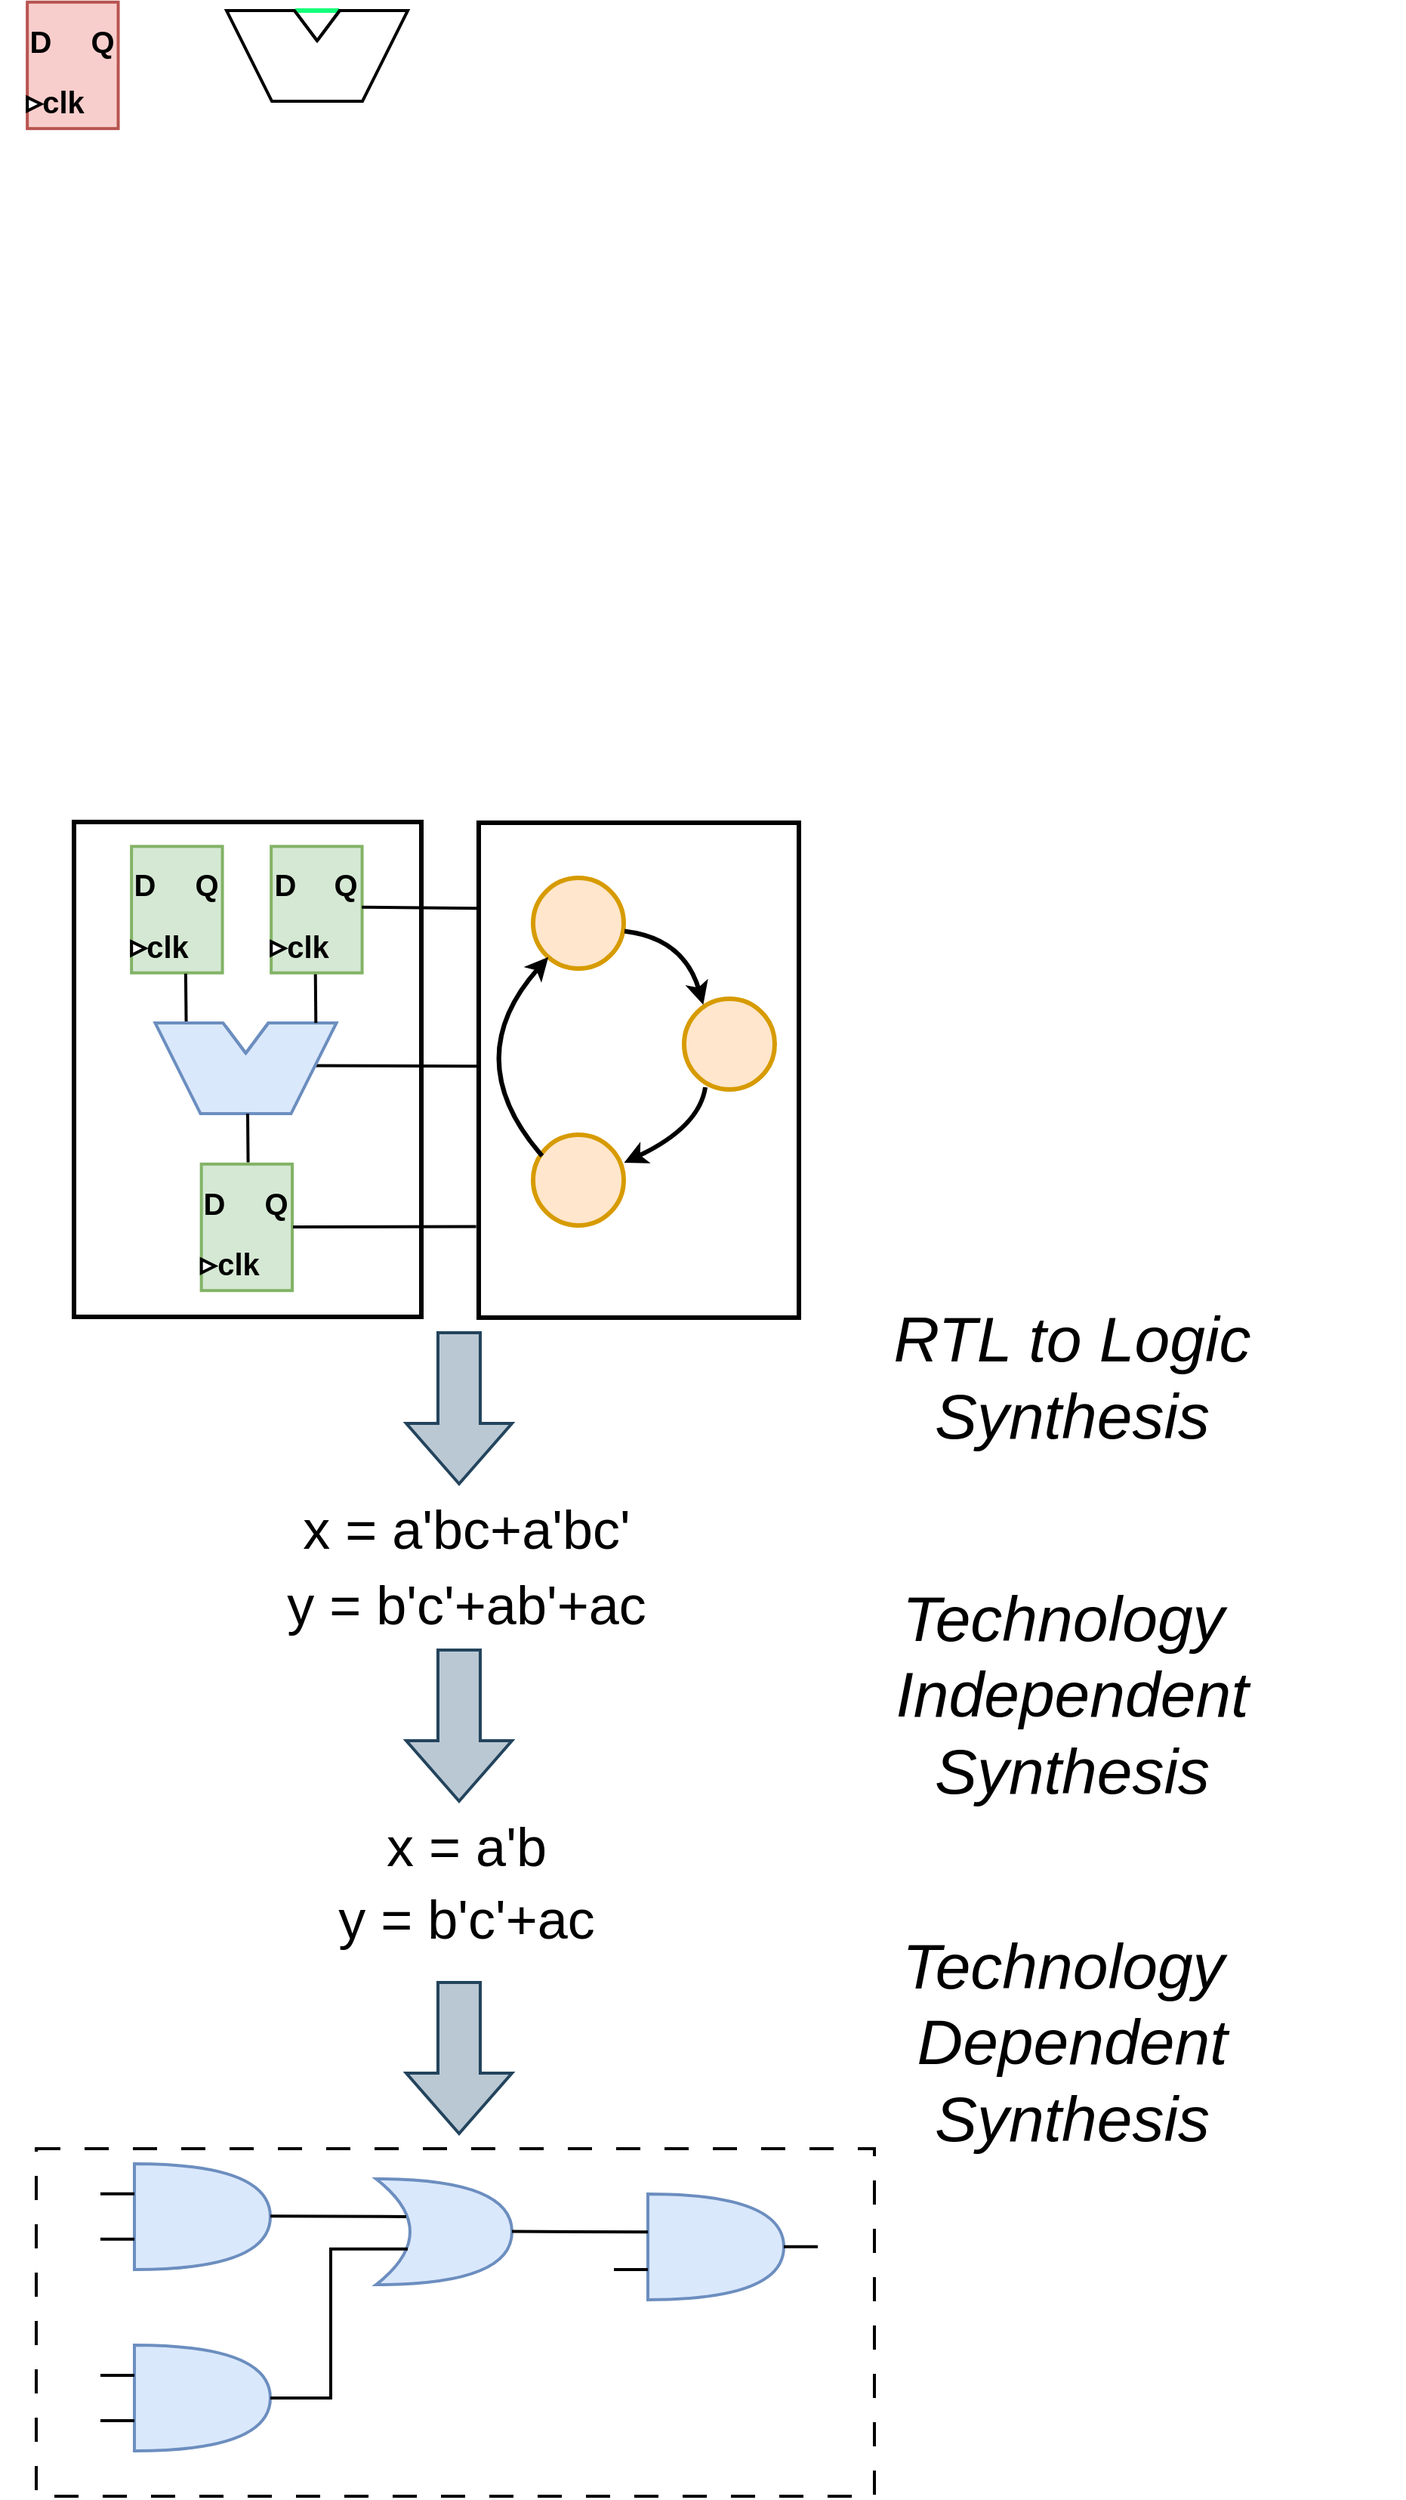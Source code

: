 <mxfile version="24.2.3" type="github">
  <diagram name="第 1 页" id="q-j6vuq5w8XLsUYLvh6M">
    <mxGraphModel dx="2375" dy="2027" grid="1" gridSize="10" guides="1" tooltips="1" connect="1" arrows="1" fold="1" page="1" pageScale="1" pageWidth="800" pageHeight="680" math="0" shadow="0">
      <root>
        <mxCell id="0" />
        <mxCell id="1" parent="0" />
        <mxCell id="Zr5mx6mt9YZKuDAXMMV7-150" value="" style="rounded=0;whiteSpace=wrap;html=1;dashed=1;dashPattern=8 8;strokeWidth=2;" vertex="1" parent="1">
          <mxGeometry x="74" y="890" width="555" height="230" as="geometry" />
        </mxCell>
        <mxCell id="Zr5mx6mt9YZKuDAXMMV7-11" value="" style="group;fontFamily=Helvetica;" vertex="1" connectable="0" parent="1">
          <mxGeometry x="50" y="-530" width="95" height="82.5" as="geometry" />
        </mxCell>
        <mxCell id="Zr5mx6mt9YZKuDAXMMV7-1" value="" style="rounded=0;whiteSpace=wrap;html=1;rotation=90;strokeWidth=2;fontFamily=Helvetica;fillColor=#f8cecc;strokeColor=#b85450;" vertex="1" parent="Zr5mx6mt9YZKuDAXMMV7-11">
          <mxGeometry x="6.333" y="11.149" width="83.69" height="60.203" as="geometry" />
        </mxCell>
        <mxCell id="Zr5mx6mt9YZKuDAXMMV7-2" value="&lt;font size=&quot;1&quot;&gt;&lt;b style=&quot;font-size: 20px;&quot;&gt;D&lt;/b&gt;&lt;/font&gt;" style="text;html=1;strokeColor=none;fillColor=none;align=center;verticalAlign=middle;whiteSpace=wrap;rounded=0;strokeWidth=2;fontFamily=Helvetica;" vertex="1" parent="Zr5mx6mt9YZKuDAXMMV7-11">
          <mxGeometry y="11.149" width="54.286" height="26.757" as="geometry" />
        </mxCell>
        <mxCell id="Zr5mx6mt9YZKuDAXMMV7-3" value="&lt;font size=&quot;1&quot;&gt;&lt;b style=&quot;font-size: 20px;&quot;&gt;Q&lt;/b&gt;&lt;/font&gt;" style="text;html=1;strokeColor=none;fillColor=none;align=center;verticalAlign=middle;whiteSpace=wrap;rounded=0;strokeWidth=2;fontFamily=Helvetica;" vertex="1" parent="Zr5mx6mt9YZKuDAXMMV7-11">
          <mxGeometry x="40.714" y="11.149" width="54.286" height="26.757" as="geometry" />
        </mxCell>
        <mxCell id="Zr5mx6mt9YZKuDAXMMV7-4" value="" style="triangle;whiteSpace=wrap;html=1;strokeWidth=2;fontFamily=Helvetica;" vertex="1" parent="Zr5mx6mt9YZKuDAXMMV7-11">
          <mxGeometry x="18.095" y="62.432" width="9.048" height="8.919" as="geometry" />
        </mxCell>
        <mxCell id="Zr5mx6mt9YZKuDAXMMV7-5" value="&lt;font size=&quot;1&quot;&gt;&lt;b style=&quot;font-size: 20px;&quot;&gt;clk&lt;/b&gt;&lt;/font&gt;" style="text;html=1;strokeColor=none;fillColor=none;align=center;verticalAlign=middle;whiteSpace=wrap;rounded=0;strokeWidth=2;fontFamily=Helvetica;" vertex="1" parent="Zr5mx6mt9YZKuDAXMMV7-11">
          <mxGeometry x="15.381" y="51.73" width="54.286" height="26.757" as="geometry" />
        </mxCell>
        <mxCell id="Zr5mx6mt9YZKuDAXMMV7-30" value="" style="rounded=0;whiteSpace=wrap;html=1;strokeWidth=3;fontFamily=Helvetica;" vertex="1" parent="1">
          <mxGeometry x="367" y="12.5" width="212" height="327.5" as="geometry" />
        </mxCell>
        <mxCell id="Zr5mx6mt9YZKuDAXMMV7-31" value="" style="ellipse;whiteSpace=wrap;html=1;aspect=fixed;fillColor=#ffe6cc;strokeColor=#d79b00;strokeWidth=3;fontFamily=Helvetica;" vertex="1" parent="1">
          <mxGeometry x="403" y="49" width="60" height="60" as="geometry" />
        </mxCell>
        <mxCell id="Zr5mx6mt9YZKuDAXMMV7-32" value="" style="ellipse;whiteSpace=wrap;html=1;aspect=fixed;fillColor=#ffe6cc;strokeColor=#d79b00;strokeWidth=3;fontFamily=Helvetica;" vertex="1" parent="1">
          <mxGeometry x="503" y="129" width="60" height="60" as="geometry" />
        </mxCell>
        <mxCell id="Zr5mx6mt9YZKuDAXMMV7-33" value="" style="ellipse;whiteSpace=wrap;html=1;aspect=fixed;fillColor=#ffe6cc;strokeColor=#d79b00;strokeWidth=3;fontFamily=Helvetica;" vertex="1" parent="1">
          <mxGeometry x="403" y="219" width="60" height="60" as="geometry" />
        </mxCell>
        <mxCell id="Zr5mx6mt9YZKuDAXMMV7-40" value="" style="curved=1;endArrow=classic;html=1;rounded=0;strokeWidth=3;exitX=0.427;exitY=1.016;exitDx=0;exitDy=0;exitPerimeter=0;fontFamily=Helvetica;" edge="1" parent="1" target="Zr5mx6mt9YZKuDAXMMV7-31">
          <mxGeometry width="50" height="50" relative="1" as="geometry">
            <mxPoint x="409" y="233" as="sourcePoint" />
            <mxPoint x="319" y="85" as="targetPoint" />
            <Array as="points">
              <mxPoint x="353" y="169" />
            </Array>
          </mxGeometry>
        </mxCell>
        <mxCell id="Zr5mx6mt9YZKuDAXMMV7-41" value="" style="curved=1;endArrow=classic;html=1;rounded=0;strokeWidth=3;exitX=1.009;exitY=0.588;exitDx=0;exitDy=0;exitPerimeter=0;entryX=0.211;entryY=0.066;entryDx=0;entryDy=0;entryPerimeter=0;fontFamily=Helvetica;" edge="1" parent="1" source="Zr5mx6mt9YZKuDAXMMV7-31" target="Zr5mx6mt9YZKuDAXMMV7-32">
          <mxGeometry width="50" height="50" relative="1" as="geometry">
            <mxPoint x="529" y="131" as="sourcePoint" />
            <mxPoint x="533" y="-1" as="targetPoint" />
            <Array as="points">
              <mxPoint x="503" y="89" />
            </Array>
          </mxGeometry>
        </mxCell>
        <mxCell id="Zr5mx6mt9YZKuDAXMMV7-42" value="" style="curved=1;endArrow=classic;html=1;rounded=0;strokeWidth=3;exitX=0.234;exitY=0.976;exitDx=0;exitDy=0;exitPerimeter=0;entryX=1.004;entryY=0.308;entryDx=0;entryDy=0;entryPerimeter=0;fontFamily=Helvetica;" edge="1" parent="1" source="Zr5mx6mt9YZKuDAXMMV7-32" target="Zr5mx6mt9YZKuDAXMMV7-33">
          <mxGeometry width="50" height="50" relative="1" as="geometry">
            <mxPoint x="474" y="209" as="sourcePoint" />
            <mxPoint x="526" y="258" as="targetPoint" />
            <Array as="points">
              <mxPoint x="513" y="214" />
            </Array>
          </mxGeometry>
        </mxCell>
        <mxCell id="Zr5mx6mt9YZKuDAXMMV7-43" value="" style="html=1;shadow=0;dashed=0;align=center;verticalAlign=middle;shape=mxgraph.arrows2.arrow;dy=0.6;dx=40;direction=south;notch=0;fillColor=#bac8d3;strokeColor=#23445d;strokeWidth=2;fontFamily=Helvetica;" vertex="1" parent="1">
          <mxGeometry x="319" y="350" width="70" height="100" as="geometry" />
        </mxCell>
        <mxCell id="Zr5mx6mt9YZKuDAXMMV7-66" value="" style="group;fontFamily=Helvetica;" vertex="1" connectable="0" parent="1">
          <mxGeometry x="119" y="28.75" width="210" height="308.75" as="geometry" />
        </mxCell>
        <mxCell id="Zr5mx6mt9YZKuDAXMMV7-121" value="" style="rounded=0;whiteSpace=wrap;html=1;strokeWidth=3;fontFamily=Helvetica;" vertex="1" parent="Zr5mx6mt9YZKuDAXMMV7-66">
          <mxGeometry x="-20" y="-16.75" width="230" height="327.5" as="geometry" />
        </mxCell>
        <mxCell id="Zr5mx6mt9YZKuDAXMMV7-67" value="" style="rounded=0;whiteSpace=wrap;html=1;rotation=90;strokeWidth=2;fontFamily=Helvetica;fillColor=#d5e8d4;strokeColor=#82b366;" vertex="1" parent="Zr5mx6mt9YZKuDAXMMV7-66">
          <mxGeometry x="6.333" y="11.149" width="83.69" height="60.203" as="geometry" />
        </mxCell>
        <mxCell id="Zr5mx6mt9YZKuDAXMMV7-68" value="&lt;font size=&quot;1&quot;&gt;&lt;b style=&quot;font-size: 20px;&quot;&gt;D&lt;/b&gt;&lt;/font&gt;" style="text;html=1;strokeColor=none;fillColor=none;align=center;verticalAlign=middle;whiteSpace=wrap;rounded=0;strokeWidth=2;fontFamily=Helvetica;" vertex="1" parent="Zr5mx6mt9YZKuDAXMMV7-66">
          <mxGeometry y="11.149" width="54.286" height="26.757" as="geometry" />
        </mxCell>
        <mxCell id="Zr5mx6mt9YZKuDAXMMV7-69" value="&lt;font size=&quot;1&quot;&gt;&lt;b style=&quot;font-size: 20px;&quot;&gt;Q&lt;/b&gt;&lt;/font&gt;" style="text;html=1;strokeColor=none;fillColor=none;align=center;verticalAlign=middle;whiteSpace=wrap;rounded=0;strokeWidth=2;fontFamily=Helvetica;" vertex="1" parent="Zr5mx6mt9YZKuDAXMMV7-66">
          <mxGeometry x="40.714" y="11.149" width="54.286" height="26.757" as="geometry" />
        </mxCell>
        <mxCell id="Zr5mx6mt9YZKuDAXMMV7-70" value="" style="triangle;whiteSpace=wrap;html=1;strokeWidth=2;fontFamily=Helvetica;" vertex="1" parent="Zr5mx6mt9YZKuDAXMMV7-66">
          <mxGeometry x="18.095" y="62.432" width="9.048" height="8.919" as="geometry" />
        </mxCell>
        <mxCell id="Zr5mx6mt9YZKuDAXMMV7-71" value="&lt;font size=&quot;1&quot;&gt;&lt;b style=&quot;font-size: 20px;&quot;&gt;clk&lt;/b&gt;&lt;/font&gt;" style="text;html=1;strokeColor=none;fillColor=none;align=center;verticalAlign=middle;whiteSpace=wrap;rounded=0;strokeWidth=2;fontFamily=Helvetica;" vertex="1" parent="Zr5mx6mt9YZKuDAXMMV7-66">
          <mxGeometry x="15.381" y="51.73" width="54.286" height="26.757" as="geometry" />
        </mxCell>
        <mxCell id="Zr5mx6mt9YZKuDAXMMV7-118" value="" style="endArrow=none;html=1;rounded=0;endSize=6;strokeWidth=2;entryX=0.82;entryY=0.974;entryDx=0;entryDy=0;entryPerimeter=0;exitX=1.006;exitY=0.404;exitDx=0;exitDy=0;exitPerimeter=0;fontFamily=Helvetica;" edge="1" parent="Zr5mx6mt9YZKuDAXMMV7-66" source="Zr5mx6mt9YZKuDAXMMV7-67">
          <mxGeometry width="50" height="50" relative="1" as="geometry">
            <mxPoint x="55.005" y="82.5" as="sourcePoint" />
            <mxPoint x="54.29" y="116.21" as="targetPoint" />
          </mxGeometry>
        </mxCell>
        <mxCell id="Zr5mx6mt9YZKuDAXMMV7-123" value="" style="endArrow=none;html=1;rounded=0;endSize=6;strokeWidth=2;exitX=-0.004;exitY=0.492;exitDx=0;exitDy=0;exitPerimeter=0;entryX=0.481;entryY=0.002;entryDx=0;entryDy=0;entryPerimeter=0;fontFamily=Helvetica;" edge="1" parent="Zr5mx6mt9YZKuDAXMMV7-66" source="Zr5mx6mt9YZKuDAXMMV7-30">
          <mxGeometry width="50" height="50" relative="1" as="geometry">
            <mxPoint x="308" y="145.5" as="sourcePoint" />
            <mxPoint x="140" y="144.5" as="targetPoint" />
          </mxGeometry>
        </mxCell>
        <mxCell id="Zr5mx6mt9YZKuDAXMMV7-80" value="" style="group;fontFamily=Helvetica;" vertex="1" connectable="0" parent="1">
          <mxGeometry x="211.5" y="28.75" width="95" height="82.5" as="geometry" />
        </mxCell>
        <mxCell id="Zr5mx6mt9YZKuDAXMMV7-81" value="" style="rounded=0;whiteSpace=wrap;html=1;rotation=90;strokeWidth=2;fontFamily=Helvetica;fillColor=#d5e8d4;strokeColor=#82b366;" vertex="1" parent="Zr5mx6mt9YZKuDAXMMV7-80">
          <mxGeometry x="6.333" y="11.149" width="83.69" height="60.203" as="geometry" />
        </mxCell>
        <mxCell id="Zr5mx6mt9YZKuDAXMMV7-82" value="&lt;font size=&quot;1&quot;&gt;&lt;b style=&quot;font-size: 20px;&quot;&gt;D&lt;/b&gt;&lt;/font&gt;" style="text;html=1;strokeColor=none;fillColor=none;align=center;verticalAlign=middle;whiteSpace=wrap;rounded=0;strokeWidth=2;fontFamily=Helvetica;" vertex="1" parent="Zr5mx6mt9YZKuDAXMMV7-80">
          <mxGeometry y="11.149" width="54.286" height="26.757" as="geometry" />
        </mxCell>
        <mxCell id="Zr5mx6mt9YZKuDAXMMV7-83" value="&lt;font size=&quot;1&quot;&gt;&lt;b style=&quot;font-size: 20px;&quot;&gt;Q&lt;/b&gt;&lt;/font&gt;" style="text;html=1;strokeColor=none;fillColor=none;align=center;verticalAlign=middle;whiteSpace=wrap;rounded=0;strokeWidth=2;fontFamily=Helvetica;" vertex="1" parent="Zr5mx6mt9YZKuDAXMMV7-80">
          <mxGeometry x="40.714" y="11.149" width="54.286" height="26.757" as="geometry" />
        </mxCell>
        <mxCell id="Zr5mx6mt9YZKuDAXMMV7-84" value="" style="triangle;whiteSpace=wrap;html=1;strokeWidth=2;fontFamily=Helvetica;" vertex="1" parent="Zr5mx6mt9YZKuDAXMMV7-80">
          <mxGeometry x="18.095" y="62.432" width="9.048" height="8.919" as="geometry" />
        </mxCell>
        <mxCell id="Zr5mx6mt9YZKuDAXMMV7-85" value="&lt;font size=&quot;1&quot;&gt;&lt;b style=&quot;font-size: 20px;&quot;&gt;clk&lt;/b&gt;&lt;/font&gt;" style="text;html=1;strokeColor=none;fillColor=none;align=center;verticalAlign=middle;whiteSpace=wrap;rounded=0;strokeWidth=2;fontFamily=Helvetica;" vertex="1" parent="Zr5mx6mt9YZKuDAXMMV7-80">
          <mxGeometry x="15.381" y="51.73" width="54.286" height="26.757" as="geometry" />
        </mxCell>
        <mxCell id="Zr5mx6mt9YZKuDAXMMV7-87" value="" style="group;fontFamily=Helvetica;" vertex="1" connectable="0" parent="1">
          <mxGeometry x="165.25" y="239" width="95" height="82.5" as="geometry" />
        </mxCell>
        <mxCell id="Zr5mx6mt9YZKuDAXMMV7-88" value="" style="rounded=0;whiteSpace=wrap;html=1;rotation=90;strokeWidth=2;fontFamily=Helvetica;fillColor=#d5e8d4;strokeColor=#82b366;" vertex="1" parent="Zr5mx6mt9YZKuDAXMMV7-87">
          <mxGeometry x="6.333" y="11.149" width="83.69" height="60.203" as="geometry" />
        </mxCell>
        <mxCell id="Zr5mx6mt9YZKuDAXMMV7-89" value="&lt;font size=&quot;1&quot;&gt;&lt;b style=&quot;font-size: 20px;&quot;&gt;D&lt;/b&gt;&lt;/font&gt;" style="text;html=1;strokeColor=none;fillColor=none;align=center;verticalAlign=middle;whiteSpace=wrap;rounded=0;strokeWidth=2;fontFamily=Helvetica;" vertex="1" parent="Zr5mx6mt9YZKuDAXMMV7-87">
          <mxGeometry y="11.149" width="54.286" height="26.757" as="geometry" />
        </mxCell>
        <mxCell id="Zr5mx6mt9YZKuDAXMMV7-90" value="&lt;font size=&quot;1&quot;&gt;&lt;b style=&quot;font-size: 20px;&quot;&gt;Q&lt;/b&gt;&lt;/font&gt;" style="text;html=1;strokeColor=none;fillColor=none;align=center;verticalAlign=middle;whiteSpace=wrap;rounded=0;strokeWidth=2;fontFamily=Helvetica;" vertex="1" parent="Zr5mx6mt9YZKuDAXMMV7-87">
          <mxGeometry x="40.714" y="11.149" width="54.286" height="26.757" as="geometry" />
        </mxCell>
        <mxCell id="Zr5mx6mt9YZKuDAXMMV7-91" value="" style="triangle;whiteSpace=wrap;html=1;strokeWidth=2;fontFamily=Helvetica;" vertex="1" parent="Zr5mx6mt9YZKuDAXMMV7-87">
          <mxGeometry x="18.095" y="62.432" width="9.048" height="8.919" as="geometry" />
        </mxCell>
        <mxCell id="Zr5mx6mt9YZKuDAXMMV7-92" value="&lt;font size=&quot;1&quot;&gt;&lt;b style=&quot;font-size: 20px;&quot;&gt;clk&lt;/b&gt;&lt;/font&gt;" style="text;html=1;strokeColor=none;fillColor=none;align=center;verticalAlign=middle;whiteSpace=wrap;rounded=0;strokeWidth=2;fontFamily=Helvetica;" vertex="1" parent="Zr5mx6mt9YZKuDAXMMV7-87">
          <mxGeometry x="15.381" y="51.73" width="54.286" height="26.757" as="geometry" />
        </mxCell>
        <mxCell id="Zr5mx6mt9YZKuDAXMMV7-107" value="" style="shape=trapezoid;perimeter=trapezoidPerimeter;whiteSpace=wrap;html=1;fixedSize=1;rotation=-180;strokeWidth=2;size=30;fontFamily=Helvetica;" vertex="1" parent="1">
          <mxGeometry x="200" y="-525" width="120" height="60" as="geometry" />
        </mxCell>
        <mxCell id="Zr5mx6mt9YZKuDAXMMV7-108" value="" style="triangle;whiteSpace=wrap;html=1;rotation=90;strokeWidth=2;fontFamily=Helvetica;" vertex="1" parent="1">
          <mxGeometry x="250" y="-530" width="20" height="30" as="geometry" />
        </mxCell>
        <mxCell id="Zr5mx6mt9YZKuDAXMMV7-109" value="" style="endArrow=none;html=1;rounded=0;strokeColor=#14FF7A;strokeWidth=3;curved=0;fontFamily=Helvetica;" edge="1" parent="1">
          <mxGeometry width="50" height="50" relative="1" as="geometry">
            <mxPoint x="245.5" y="-525.05" as="sourcePoint" />
            <mxPoint x="274.5" y="-525.05" as="targetPoint" />
          </mxGeometry>
        </mxCell>
        <mxCell id="Zr5mx6mt9YZKuDAXMMV7-110" value="" style="endArrow=none;html=1;rounded=0;exitX=0.627;exitY=1.005;exitDx=0;exitDy=0;exitPerimeter=0;entryX=1;entryY=0.5;entryDx=0;entryDy=0;strokeWidth=2;fontFamily=Helvetica;" edge="1" parent="1" source="Zr5mx6mt9YZKuDAXMMV7-107" target="Zr5mx6mt9YZKuDAXMMV7-108">
          <mxGeometry width="50" height="50" relative="1" as="geometry">
            <mxPoint x="250" y="-535" as="sourcePoint" />
            <mxPoint x="300" y="-585" as="targetPoint" />
          </mxGeometry>
        </mxCell>
        <mxCell id="Zr5mx6mt9YZKuDAXMMV7-111" value="" style="endArrow=none;html=1;rounded=0;exitX=1;exitY=0.5;exitDx=0;exitDy=0;entryX=0.373;entryY=1.008;entryDx=0;entryDy=0;strokeWidth=2;entryPerimeter=0;fontFamily=Helvetica;" edge="1" parent="1" source="Zr5mx6mt9YZKuDAXMMV7-108" target="Zr5mx6mt9YZKuDAXMMV7-107">
          <mxGeometry width="50" height="50" relative="1" as="geometry">
            <mxPoint x="255" y="-515" as="sourcePoint" />
            <mxPoint x="270" y="-495" as="targetPoint" />
          </mxGeometry>
        </mxCell>
        <mxCell id="Zr5mx6mt9YZKuDAXMMV7-112" value="" style="shape=trapezoid;perimeter=trapezoidPerimeter;whiteSpace=wrap;html=1;fixedSize=1;rotation=-180;strokeWidth=2;size=30;fillColor=#dae8fc;strokeColor=#6c8ebf;fontFamily=Helvetica;" vertex="1" parent="1">
          <mxGeometry x="152.75" y="145" width="120" height="60" as="geometry" />
        </mxCell>
        <mxCell id="Zr5mx6mt9YZKuDAXMMV7-113" value="" style="triangle;whiteSpace=wrap;html=1;rotation=90;strokeWidth=2;fillColor=#ffffff;strokeColor=#6C8EBF;fontFamily=Helvetica;" vertex="1" parent="1">
          <mxGeometry x="202.75" y="140" width="20" height="30" as="geometry" />
        </mxCell>
        <mxCell id="Zr5mx6mt9YZKuDAXMMV7-114" value="" style="endArrow=none;html=1;rounded=0;strokeColor=#ffffff;strokeWidth=3;curved=0;fontFamily=Helvetica;" edge="1" parent="1">
          <mxGeometry width="50" height="50" relative="1" as="geometry">
            <mxPoint x="198.25" y="144.95" as="sourcePoint" />
            <mxPoint x="227.25" y="144.95" as="targetPoint" />
          </mxGeometry>
        </mxCell>
        <mxCell id="Zr5mx6mt9YZKuDAXMMV7-115" value="" style="endArrow=none;html=1;rounded=0;exitX=0.627;exitY=1.005;exitDx=0;exitDy=0;exitPerimeter=0;entryX=1;entryY=0.5;entryDx=0;entryDy=0;strokeWidth=2;strokeColor=#6C8EBF;fontFamily=Helvetica;" edge="1" parent="1" source="Zr5mx6mt9YZKuDAXMMV7-112" target="Zr5mx6mt9YZKuDAXMMV7-113">
          <mxGeometry width="50" height="50" relative="1" as="geometry">
            <mxPoint x="202.75" y="135" as="sourcePoint" />
            <mxPoint x="252.75" y="85" as="targetPoint" />
          </mxGeometry>
        </mxCell>
        <mxCell id="Zr5mx6mt9YZKuDAXMMV7-116" value="" style="endArrow=none;html=1;rounded=0;exitX=1;exitY=0.5;exitDx=0;exitDy=0;entryX=0.373;entryY=1.008;entryDx=0;entryDy=0;strokeWidth=2;entryPerimeter=0;strokeColor=#6C8EBF;fontFamily=Helvetica;" edge="1" parent="1" source="Zr5mx6mt9YZKuDAXMMV7-113" target="Zr5mx6mt9YZKuDAXMMV7-112">
          <mxGeometry width="50" height="50" relative="1" as="geometry">
            <mxPoint x="207.75" y="155" as="sourcePoint" />
            <mxPoint x="222.75" y="175" as="targetPoint" />
          </mxGeometry>
        </mxCell>
        <mxCell id="Zr5mx6mt9YZKuDAXMMV7-119" value="" style="endArrow=none;html=1;rounded=0;endSize=6;strokeWidth=2;entryX=0.82;entryY=0.974;entryDx=0;entryDy=0;entryPerimeter=0;exitX=1.006;exitY=0.404;exitDx=0;exitDy=0;exitPerimeter=0;fontFamily=Helvetica;" edge="1" parent="1">
          <mxGeometry width="50" height="50" relative="1" as="geometry">
            <mxPoint x="258.86" y="112.79" as="sourcePoint" />
            <mxPoint x="259.15" y="145.0" as="targetPoint" />
          </mxGeometry>
        </mxCell>
        <mxCell id="Zr5mx6mt9YZKuDAXMMV7-120" value="" style="endArrow=none;html=1;rounded=0;endSize=6;strokeWidth=2;entryX=0.82;entryY=0.974;entryDx=0;entryDy=0;entryPerimeter=0;exitX=1.006;exitY=0.404;exitDx=0;exitDy=0;exitPerimeter=0;fontFamily=Helvetica;" edge="1" parent="1">
          <mxGeometry width="50" height="50" relative="1" as="geometry">
            <mxPoint x="214" y="205" as="sourcePoint" />
            <mxPoint x="214.29" y="237.21" as="targetPoint" />
          </mxGeometry>
        </mxCell>
        <mxCell id="Zr5mx6mt9YZKuDAXMMV7-122" value="" style="endArrow=none;html=1;rounded=0;endSize=6;strokeWidth=2;exitX=-0.003;exitY=0.173;exitDx=0;exitDy=0;exitPerimeter=0;entryX=0.481;entryY=0.002;entryDx=0;entryDy=0;entryPerimeter=0;fontFamily=Helvetica;" edge="1" parent="1" source="Zr5mx6mt9YZKuDAXMMV7-30" target="Zr5mx6mt9YZKuDAXMMV7-81">
          <mxGeometry width="50" height="50" relative="1" as="geometry">
            <mxPoint x="183" y="122.75" as="sourcePoint" />
            <mxPoint x="183.29" y="154.96" as="targetPoint" />
          </mxGeometry>
        </mxCell>
        <mxCell id="Zr5mx6mt9YZKuDAXMMV7-124" value="" style="endArrow=none;html=1;rounded=0;endSize=6;strokeWidth=2;exitX=-0.008;exitY=0.816;exitDx=0;exitDy=0;exitPerimeter=0;entryX=0.481;entryY=0.002;entryDx=0;entryDy=0;entryPerimeter=0;fontFamily=Helvetica;" edge="1" parent="1" source="Zr5mx6mt9YZKuDAXMMV7-30">
          <mxGeometry width="50" height="50" relative="1" as="geometry">
            <mxPoint x="443" y="280.5" as="sourcePoint" />
            <mxPoint x="244" y="280" as="targetPoint" />
          </mxGeometry>
        </mxCell>
        <mxCell id="Zr5mx6mt9YZKuDAXMMV7-125" value="&lt;font style=&quot;font-size: 36px;&quot;&gt;x = a&#39;bc+a&#39;bc&#39;&lt;/font&gt;" style="text;html=1;align=center;verticalAlign=middle;whiteSpace=wrap;rounded=0;fontFamily=Helvetica;" vertex="1" parent="1">
          <mxGeometry x="139" y="450" width="440" height="60" as="geometry" />
        </mxCell>
        <mxCell id="Zr5mx6mt9YZKuDAXMMV7-126" value="&lt;font style=&quot;font-size: 36px;&quot;&gt;y = b&#39;c&#39;+ab&#39;+ac&lt;/font&gt;" style="text;html=1;align=center;verticalAlign=middle;whiteSpace=wrap;rounded=0;fontFamily=Helvetica;" vertex="1" parent="1">
          <mxGeometry x="139" y="500" width="440" height="60" as="geometry" />
        </mxCell>
        <mxCell id="Zr5mx6mt9YZKuDAXMMV7-127" value="" style="html=1;shadow=0;dashed=0;align=center;verticalAlign=middle;shape=mxgraph.arrows2.arrow;dy=0.6;dx=40;direction=south;notch=0;fillColor=#bac8d3;strokeColor=#23445d;strokeWidth=2;fontFamily=Helvetica;" vertex="1" parent="1">
          <mxGeometry x="319" y="560" width="70" height="100" as="geometry" />
        </mxCell>
        <mxCell id="Zr5mx6mt9YZKuDAXMMV7-128" value="&lt;font style=&quot;font-size: 36px;&quot;&gt;x = a&#39;b&lt;/font&gt;" style="text;html=1;align=center;verticalAlign=middle;whiteSpace=wrap;rounded=0;fontFamily=Helvetica;" vertex="1" parent="1">
          <mxGeometry x="139" y="660" width="440" height="60" as="geometry" />
        </mxCell>
        <mxCell id="Zr5mx6mt9YZKuDAXMMV7-129" value="&lt;font style=&quot;font-size: 36px;&quot;&gt;y = b&#39;c&#39;+ac&lt;/font&gt;" style="text;html=1;align=center;verticalAlign=middle;whiteSpace=wrap;rounded=0;fontFamily=Helvetica;" vertex="1" parent="1">
          <mxGeometry x="139" y="708" width="440" height="60" as="geometry" />
        </mxCell>
        <mxCell id="Zr5mx6mt9YZKuDAXMMV7-130" value="" style="html=1;shadow=0;dashed=0;align=center;verticalAlign=middle;shape=mxgraph.arrows2.arrow;dy=0.6;dx=40;direction=south;notch=0;fillColor=#bac8d3;strokeColor=#23445d;strokeWidth=2;fontFamily=Helvetica;" vertex="1" parent="1">
          <mxGeometry x="319" y="780" width="70" height="100" as="geometry" />
        </mxCell>
        <mxCell id="Zr5mx6mt9YZKuDAXMMV7-131" value="" style="shape=or;whiteSpace=wrap;html=1;fillColor=#dae8fc;strokeColor=#6c8ebf;strokeWidth=2;" vertex="1" parent="1">
          <mxGeometry x="139" y="900" width="90" height="70" as="geometry" />
        </mxCell>
        <mxCell id="Zr5mx6mt9YZKuDAXMMV7-132" value="" style="shape=xor;whiteSpace=wrap;html=1;fillColor=#dae8fc;strokeColor=#6c8ebf;strokeWidth=2;" vertex="1" parent="1">
          <mxGeometry x="299" y="910" width="90" height="70" as="geometry" />
        </mxCell>
        <mxCell id="Zr5mx6mt9YZKuDAXMMV7-134" value="" style="shape=or;whiteSpace=wrap;html=1;fillColor=#dae8fc;strokeColor=#6c8ebf;strokeWidth=2;" vertex="1" parent="1">
          <mxGeometry x="139" y="1020" width="90" height="70" as="geometry" />
        </mxCell>
        <mxCell id="Zr5mx6mt9YZKuDAXMMV7-135" value="" style="shape=or;whiteSpace=wrap;html=1;fillColor=#dae8fc;strokeColor=#6c8ebf;strokeWidth=2;" vertex="1" parent="1">
          <mxGeometry x="479" y="920" width="90" height="70" as="geometry" />
        </mxCell>
        <mxCell id="Zr5mx6mt9YZKuDAXMMV7-136" value="" style="endArrow=none;html=1;rounded=0;endSize=6;strokeWidth=2;entryX=0.481;entryY=0.002;entryDx=0;entryDy=0;entryPerimeter=0;fontFamily=Helvetica;exitX=0.222;exitY=0.357;exitDx=0;exitDy=0;exitPerimeter=0;" edge="1" parent="1" source="Zr5mx6mt9YZKuDAXMMV7-132">
          <mxGeometry width="50" height="50" relative="1" as="geometry">
            <mxPoint x="329" y="930" as="sourcePoint" />
            <mxPoint x="229" y="934.58" as="targetPoint" />
          </mxGeometry>
        </mxCell>
        <mxCell id="Zr5mx6mt9YZKuDAXMMV7-141" value="" style="endArrow=none;html=1;rounded=0;endSize=6;strokeWidth=2;fontFamily=Helvetica;" edge="1" parent="1">
          <mxGeometry width="50" height="50" relative="1" as="geometry">
            <mxPoint x="139" y="1040" as="sourcePoint" />
            <mxPoint x="116.5" y="1040" as="targetPoint" />
          </mxGeometry>
        </mxCell>
        <mxCell id="Zr5mx6mt9YZKuDAXMMV7-143" value="" style="endArrow=none;html=1;rounded=0;endSize=6;strokeWidth=2;entryX=1;entryY=0.5;entryDx=0;entryDy=0;entryPerimeter=0;fontFamily=Helvetica;exitX=0.222;exitY=0.357;exitDx=0;exitDy=0;exitPerimeter=0;edgeStyle=orthogonalEdgeStyle;" edge="1" parent="1" target="Zr5mx6mt9YZKuDAXMMV7-134">
          <mxGeometry width="50" height="50" relative="1" as="geometry">
            <mxPoint x="320" y="956.42" as="sourcePoint" />
            <mxPoint x="230" y="956" as="targetPoint" />
            <Array as="points">
              <mxPoint x="269" y="956" />
              <mxPoint x="269" y="1055" />
            </Array>
          </mxGeometry>
        </mxCell>
        <mxCell id="Zr5mx6mt9YZKuDAXMMV7-144" value="" style="endArrow=none;html=1;rounded=0;endSize=6;strokeWidth=2;entryX=0.481;entryY=0.002;entryDx=0;entryDy=0;entryPerimeter=0;fontFamily=Helvetica;exitX=0.222;exitY=0.357;exitDx=0;exitDy=0;exitPerimeter=0;" edge="1" parent="1">
          <mxGeometry width="50" height="50" relative="1" as="geometry">
            <mxPoint x="479" y="945.18" as="sourcePoint" />
            <mxPoint x="389" y="944.76" as="targetPoint" />
          </mxGeometry>
        </mxCell>
        <mxCell id="Zr5mx6mt9YZKuDAXMMV7-145" value="" style="endArrow=none;html=1;rounded=0;endSize=6;strokeWidth=2;fontFamily=Helvetica;" edge="1" parent="1">
          <mxGeometry width="50" height="50" relative="1" as="geometry">
            <mxPoint x="139" y="1070" as="sourcePoint" />
            <mxPoint x="116.5" y="1070" as="targetPoint" />
          </mxGeometry>
        </mxCell>
        <mxCell id="Zr5mx6mt9YZKuDAXMMV7-146" value="" style="endArrow=none;html=1;rounded=0;endSize=6;strokeWidth=2;fontFamily=Helvetica;" edge="1" parent="1">
          <mxGeometry width="50" height="50" relative="1" as="geometry">
            <mxPoint x="139" y="919.92" as="sourcePoint" />
            <mxPoint x="116.5" y="919.92" as="targetPoint" />
          </mxGeometry>
        </mxCell>
        <mxCell id="Zr5mx6mt9YZKuDAXMMV7-147" value="" style="endArrow=none;html=1;rounded=0;endSize=6;strokeWidth=2;fontFamily=Helvetica;" edge="1" parent="1">
          <mxGeometry width="50" height="50" relative="1" as="geometry">
            <mxPoint x="139" y="949.92" as="sourcePoint" />
            <mxPoint x="116.5" y="949.92" as="targetPoint" />
          </mxGeometry>
        </mxCell>
        <mxCell id="Zr5mx6mt9YZKuDAXMMV7-148" value="" style="endArrow=none;html=1;rounded=0;endSize=6;strokeWidth=2;fontFamily=Helvetica;" edge="1" parent="1">
          <mxGeometry width="50" height="50" relative="1" as="geometry">
            <mxPoint x="479" y="970" as="sourcePoint" />
            <mxPoint x="456.5" y="970" as="targetPoint" />
          </mxGeometry>
        </mxCell>
        <mxCell id="Zr5mx6mt9YZKuDAXMMV7-149" value="" style="endArrow=none;html=1;rounded=0;endSize=6;strokeWidth=2;fontFamily=Helvetica;" edge="1" parent="1">
          <mxGeometry width="50" height="50" relative="1" as="geometry">
            <mxPoint x="591.5" y="954.83" as="sourcePoint" />
            <mxPoint x="569" y="954.83" as="targetPoint" />
          </mxGeometry>
        </mxCell>
        <mxCell id="Zr5mx6mt9YZKuDAXMMV7-151" value="&lt;font style=&quot;font-size: 42px;&quot;&gt;&lt;i&gt;RTL to Logic&lt;/i&gt;&lt;/font&gt;&lt;div style=&quot;font-size: 42px;&quot;&gt;&lt;font style=&quot;font-size: 42px;&quot;&gt;&lt;i&gt;Synthesis&lt;/i&gt;&lt;/font&gt;&lt;/div&gt;" style="text;html=1;align=center;verticalAlign=middle;whiteSpace=wrap;rounded=0;fontFamily=Helvetica;strokeWidth=3;" vertex="1" parent="1">
          <mxGeometry x="540" y="350" width="440" height="60" as="geometry" />
        </mxCell>
        <mxCell id="Zr5mx6mt9YZKuDAXMMV7-152" value="&lt;span style=&quot;font-size: 42px;&quot;&gt;&lt;i&gt;Technology&amp;nbsp;&lt;/i&gt;&lt;/span&gt;&lt;div&gt;&lt;span style=&quot;font-size: 42px;&quot;&gt;&lt;i&gt;Independent&lt;/i&gt;&lt;/span&gt;&lt;/div&gt;&lt;div&gt;&lt;span style=&quot;font-size: 42px;&quot;&gt;&lt;i&gt;Synthesis&lt;/i&gt;&lt;/span&gt;&lt;/div&gt;" style="text;html=1;align=center;verticalAlign=middle;whiteSpace=wrap;rounded=0;fontFamily=Helvetica;strokeWidth=3;" vertex="1" parent="1">
          <mxGeometry x="540" y="560" width="440" height="60" as="geometry" />
        </mxCell>
        <mxCell id="Zr5mx6mt9YZKuDAXMMV7-153" value="&lt;span style=&quot;font-size: 42px;&quot;&gt;&lt;i&gt;Technology&amp;nbsp;&lt;/i&gt;&lt;/span&gt;&lt;div&gt;&lt;span style=&quot;font-size: 42px;&quot;&gt;&lt;i&gt;Dependent&lt;/i&gt;&lt;/span&gt;&lt;/div&gt;&lt;div&gt;&lt;span style=&quot;font-size: 42px;&quot;&gt;&lt;i&gt;Synthesis&lt;/i&gt;&lt;/span&gt;&lt;/div&gt;" style="text;html=1;align=center;verticalAlign=middle;whiteSpace=wrap;rounded=0;fontFamily=Helvetica;strokeWidth=3;" vertex="1" parent="1">
          <mxGeometry x="540" y="790" width="440" height="60" as="geometry" />
        </mxCell>
      </root>
    </mxGraphModel>
  </diagram>
</mxfile>
